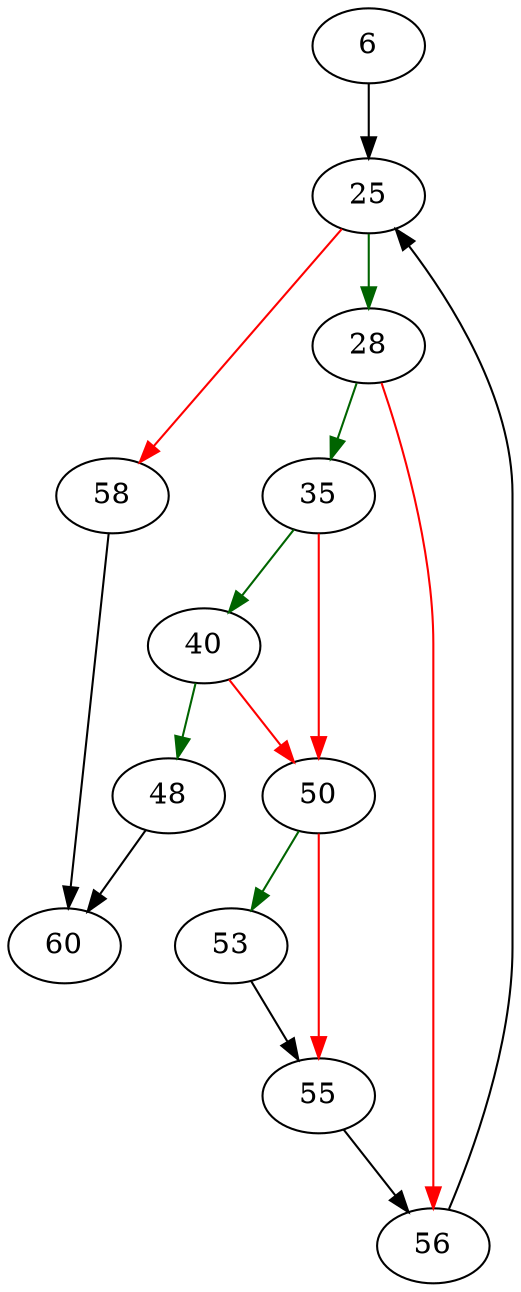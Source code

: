 strict digraph "sqlite3WhereFindTerm" {
	// Node definitions.
	6 [entry=true];
	25;
	28;
	58;
	35;
	56;
	40;
	50;
	48;
	60;
	53;
	55;

	// Edge definitions.
	6 -> 25;
	25 -> 28 [
		color=darkgreen
		cond=true
	];
	25 -> 58 [
		color=red
		cond=false
	];
	28 -> 35 [
		color=darkgreen
		cond=true
	];
	28 -> 56 [
		color=red
		cond=false
	];
	58 -> 60;
	35 -> 40 [
		color=darkgreen
		cond=true
	];
	35 -> 50 [
		color=red
		cond=false
	];
	56 -> 25;
	40 -> 50 [
		color=red
		cond=false
	];
	40 -> 48 [
		color=darkgreen
		cond=true
	];
	50 -> 53 [
		color=darkgreen
		cond=true
	];
	50 -> 55 [
		color=red
		cond=false
	];
	48 -> 60;
	53 -> 55;
	55 -> 56;
}